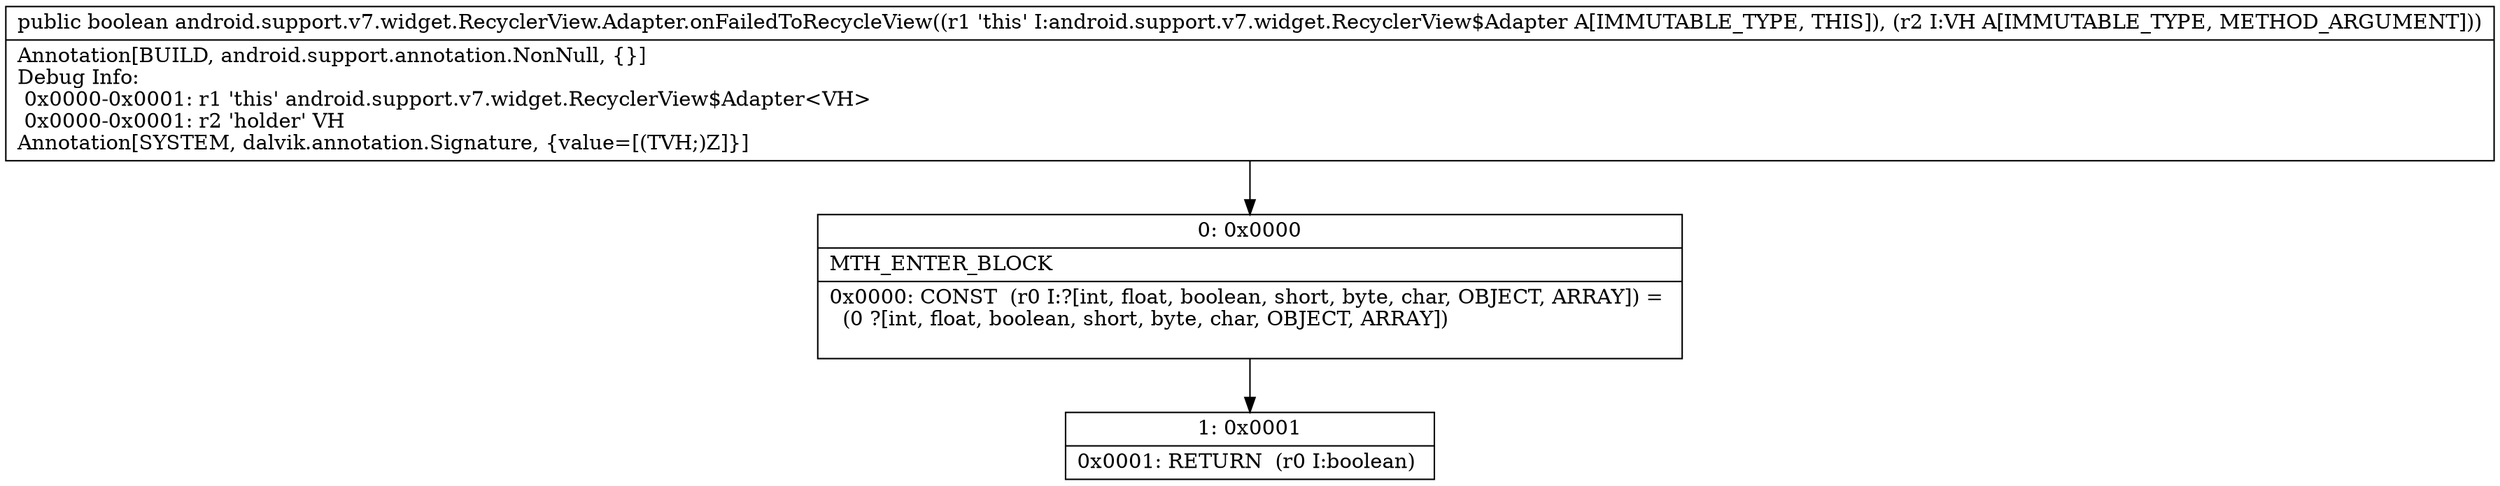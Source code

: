 digraph "CFG forandroid.support.v7.widget.RecyclerView.Adapter.onFailedToRecycleView(Landroid\/support\/v7\/widget\/RecyclerView$ViewHolder;)Z" {
Node_0 [shape=record,label="{0\:\ 0x0000|MTH_ENTER_BLOCK\l|0x0000: CONST  (r0 I:?[int, float, boolean, short, byte, char, OBJECT, ARRAY]) = \l  (0 ?[int, float, boolean, short, byte, char, OBJECT, ARRAY])\l \l}"];
Node_1 [shape=record,label="{1\:\ 0x0001|0x0001: RETURN  (r0 I:boolean) \l}"];
MethodNode[shape=record,label="{public boolean android.support.v7.widget.RecyclerView.Adapter.onFailedToRecycleView((r1 'this' I:android.support.v7.widget.RecyclerView$Adapter A[IMMUTABLE_TYPE, THIS]), (r2 I:VH A[IMMUTABLE_TYPE, METHOD_ARGUMENT]))  | Annotation[BUILD, android.support.annotation.NonNull, \{\}]\lDebug Info:\l  0x0000\-0x0001: r1 'this' android.support.v7.widget.RecyclerView$Adapter\<VH\>\l  0x0000\-0x0001: r2 'holder' VH\lAnnotation[SYSTEM, dalvik.annotation.Signature, \{value=[(TVH;)Z]\}]\l}"];
MethodNode -> Node_0;
Node_0 -> Node_1;
}

